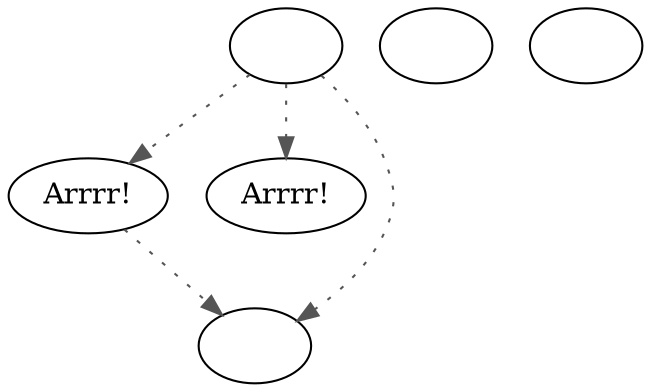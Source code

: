 digraph GENGHOUL {
  "start" [style=filled       fillcolor="#FFFFFF"       color="#000000"]
  "start" -> "timetomove" [style=dotted color="#555555"]
  "start" -> "do_dialogue" [style=dotted color="#555555"]
  "start" -> "Critter_Action" [style=dotted color="#555555"]
  "start" [label=""]
  "do_dialogue" [style=filled       fillcolor="#FFFFFF"       color="#000000"]
  "do_dialogue" [label="Arrrr!"]
  "genericend" [style=filled       fillcolor="#FFFFFF"       color="#000000"]
  "genericend" [label=""]
  "genericcbt" [style=filled       fillcolor="#FFFFFF"       color="#000000"]
  "genericcbt" [label=""]
  "Critter_Action" [style=filled       fillcolor="#FFFFFF"       color="#000000"]
  "Critter_Action" [label=""]
  "timetomove" [style=filled       fillcolor="#FFFFFF"       color="#000000"]
  "timetomove" -> "Critter_Action" [style=dotted color="#555555"]
  "timetomove" [label="Arrrr!"]
}